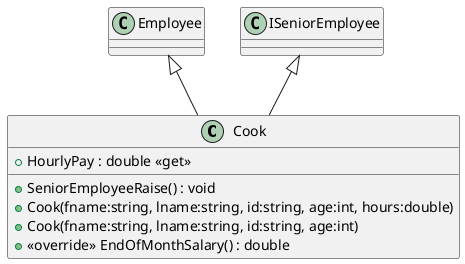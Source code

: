 @startuml
class Cook {
    + HourlyPay : double <<get>>
    + SeniorEmployeeRaise() : void
    + Cook(fname:string, lname:string, id:string, age:int, hours:double)
    + Cook(fname:string, lname:string, id:string, age:int)
    + <<override>> EndOfMonthSalary() : double
}
Employee <|-- Cook
ISeniorEmployee <|-- Cook
@enduml
